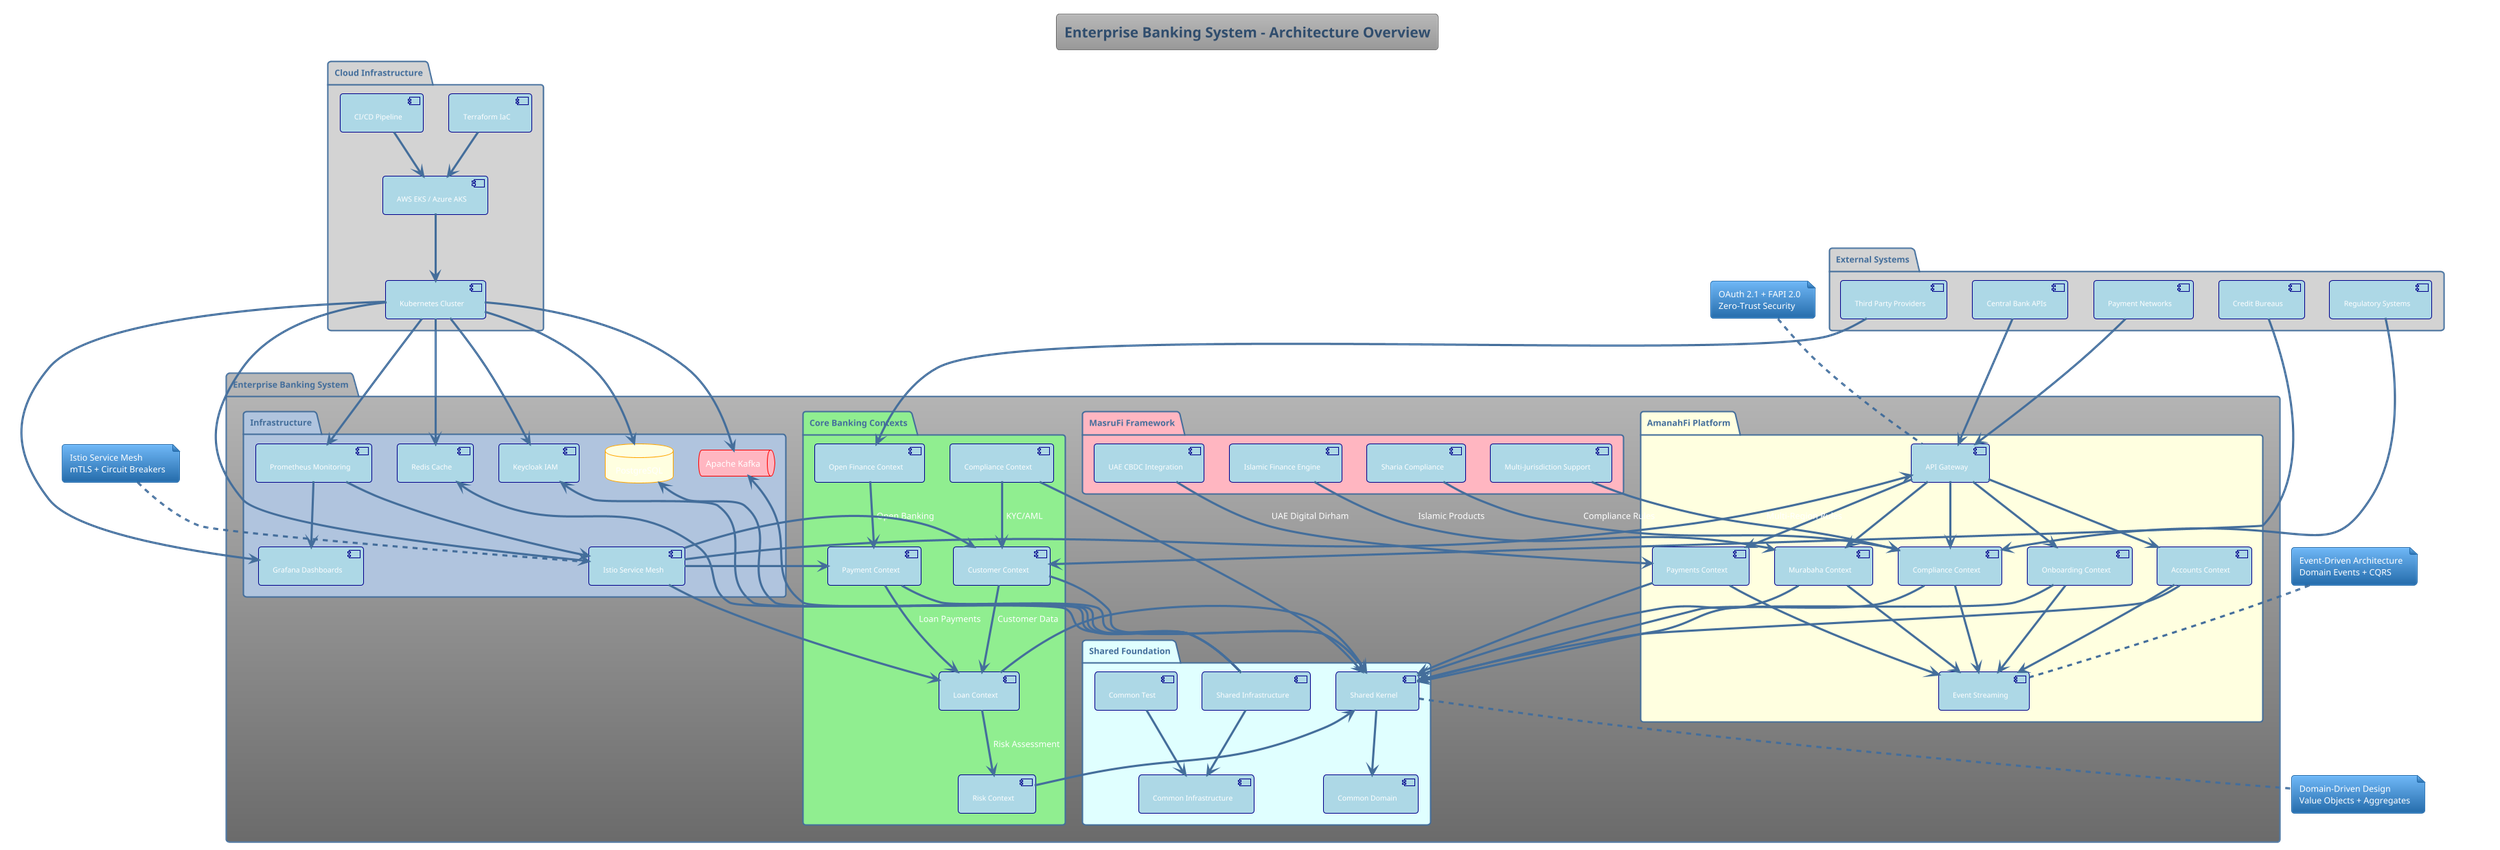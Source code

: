 @startuml system-architecture-overview
!theme spacelab
!define RECTCLASS class #lightblue
!define COMPONENT component #lightgreen
!define DATABASE database #lightyellow
!define QUEUE queue #lightpink

title Enterprise Banking System - Architecture Overview

' External Systems
package "External Systems" #lightgray {
  [Central Bank APIs] as CBAPI
  [Payment Networks] as PayNet
  [Credit Bureaus] as CreditBureaus
  [Regulatory Systems] as RegSys
  [Third Party Providers] as TPP
}

' Main System Boundaries
package "Enterprise Banking System" {
  
  ' AmanahFi Islamic Banking Platform
  package "AmanahFi Platform" #lightyellow {
    [API Gateway] as AmanahGW
    [Onboarding Context] as OnboardCtx
    [Accounts Context] as AccountCtx
    [Payments Context] as PaymentCtx
    [Murabaha Context] as MurabahaCtx
    [Compliance Context] as ComplianceCtx
    [Event Streaming] as EventStream
  }
  
  ' MasruFi Framework
  package "MasruFi Framework" #lightpink {
    [Islamic Finance Engine] as IFEngine
    [Sharia Compliance] as ShariaComp
    [UAE CBDC Integration] as CBDCInt
    [Multi-Jurisdiction Support] as MultiJur
  }
  
  ' Core Banking Contexts
  package "Core Banking Contexts" #lightgreen {
    [Customer Context] as CustomerCtx
    [Loan Context] as LoanCtx
    [Payment Context] as CorePaymentCtx
    [Risk Context] as RiskCtx
    [Compliance Context] as CoreComplianceCtx
    [Open Finance Context] as OpenFinanceCtx
  }
  
  ' Shared Components
  package "Shared Foundation" #lightcyan {
    [Shared Kernel] as SharedKernel
    [Shared Infrastructure] as SharedInfra
    [Common Domain] as CommonDomain
    [Common Infrastructure] as CommonInfra
    [Common Test] as CommonTest
  }
  
  ' Infrastructure Services
  package "Infrastructure" #lightsteelblue {
    DATABASE PostgreSQL as DB
    QUEUE "Apache Kafka" as Kafka
    [Redis Cache] as Redis
    [Keycloak IAM] as Keycloak
    [Istio Service Mesh] as ServiceMesh
    [Prometheus Monitoring] as Prometheus
    [Grafana Dashboards] as Grafana
  }
}

' Cloud Infrastructure
package "Cloud Infrastructure" #lightgray {
  [Kubernetes Cluster] as K8s
  [AWS EKS / Azure AKS] as CloudPlatform
  [Terraform IaC] as Terraform
  [CI/CD Pipeline] as CICD
}

' Relationships - External Integration
CBAPI --> AmanahGW : Regulatory APIs
PayNet --> AmanahGW : Payment Networks
CreditBureaus --> CustomerCtx : Credit Scoring
RegSys --> ComplianceCtx : Compliance Reporting
TPP --> OpenFinanceCtx : Open Banking APIs

' Relationships - Platform Integration
AmanahGW --> OnboardCtx
AmanahGW --> AccountCtx
AmanahGW --> PaymentCtx
AmanahGW --> MurabahaCtx
AmanahGW --> ComplianceCtx

OnboardCtx --> EventStream
AccountCtx --> EventStream
PaymentCtx --> EventStream
MurabahaCtx --> EventStream
ComplianceCtx --> EventStream

' MasruFi Integration
IFEngine --> MurabahaCtx : Islamic Products
ShariaComp --> ComplianceCtx : Compliance Rules
CBDCInt --> PaymentCtx : UAE Digital Dirham
MultiJur --> ComplianceCtx : Multi-Region Rules

' Core Context Relationships
CustomerCtx --> LoanCtx : Customer Data
LoanCtx --> RiskCtx : Risk Assessment
CorePaymentCtx --> LoanCtx : Loan Payments
CoreComplianceCtx --> CustomerCtx : KYC/AML
OpenFinanceCtx --> CorePaymentCtx : Open Banking

' Shared Foundation
CustomerCtx --> SharedKernel
LoanCtx --> SharedKernel
CorePaymentCtx --> SharedKernel
RiskCtx --> SharedKernel
CoreComplianceCtx --> SharedKernel
OnboardCtx --> SharedKernel
AccountCtx --> SharedKernel
PaymentCtx --> SharedKernel
MurabahaCtx --> SharedKernel
ComplianceCtx --> SharedKernel

SharedKernel --> CommonDomain
SharedInfra --> CommonInfra
CommonTest --> CommonInfra

' Infrastructure Dependencies
SharedInfra --> DB
SharedInfra --> Kafka
SharedInfra --> Redis
SharedInfra --> Keycloak

ServiceMesh --> AmanahGW
ServiceMesh --> CustomerCtx
ServiceMesh --> LoanCtx
ServiceMesh --> CorePaymentCtx

Prometheus --> Grafana
Prometheus --> ServiceMesh

' Cloud Infrastructure
K8s --> DB
K8s --> Kafka
K8s --> Redis
K8s --> Keycloak
K8s --> ServiceMesh
K8s --> Prometheus
K8s --> Grafana

CloudPlatform --> K8s
Terraform --> CloudPlatform
CICD --> CloudPlatform

' Styling
skinparam component {
  BackgroundColor lightblue
  BorderColor darkblue
  FontSize 10
}

skinparam database {
  BackgroundColor lightyellow
  BorderColor orange
}

skinparam queue {
  BackgroundColor lightpink
  BorderColor red
}

note top of AmanahGW : OAuth 2.1 + FAPI 2.0\nZero-Trust Security

note top of ServiceMesh : Istio Service Mesh\nmTLS + Circuit Breakers

note top of EventStream : Event-Driven Architecture\nDomain Events + CQRS

note bottom of SharedKernel : Domain-Driven Design\nValue Objects + Aggregates

@enduml